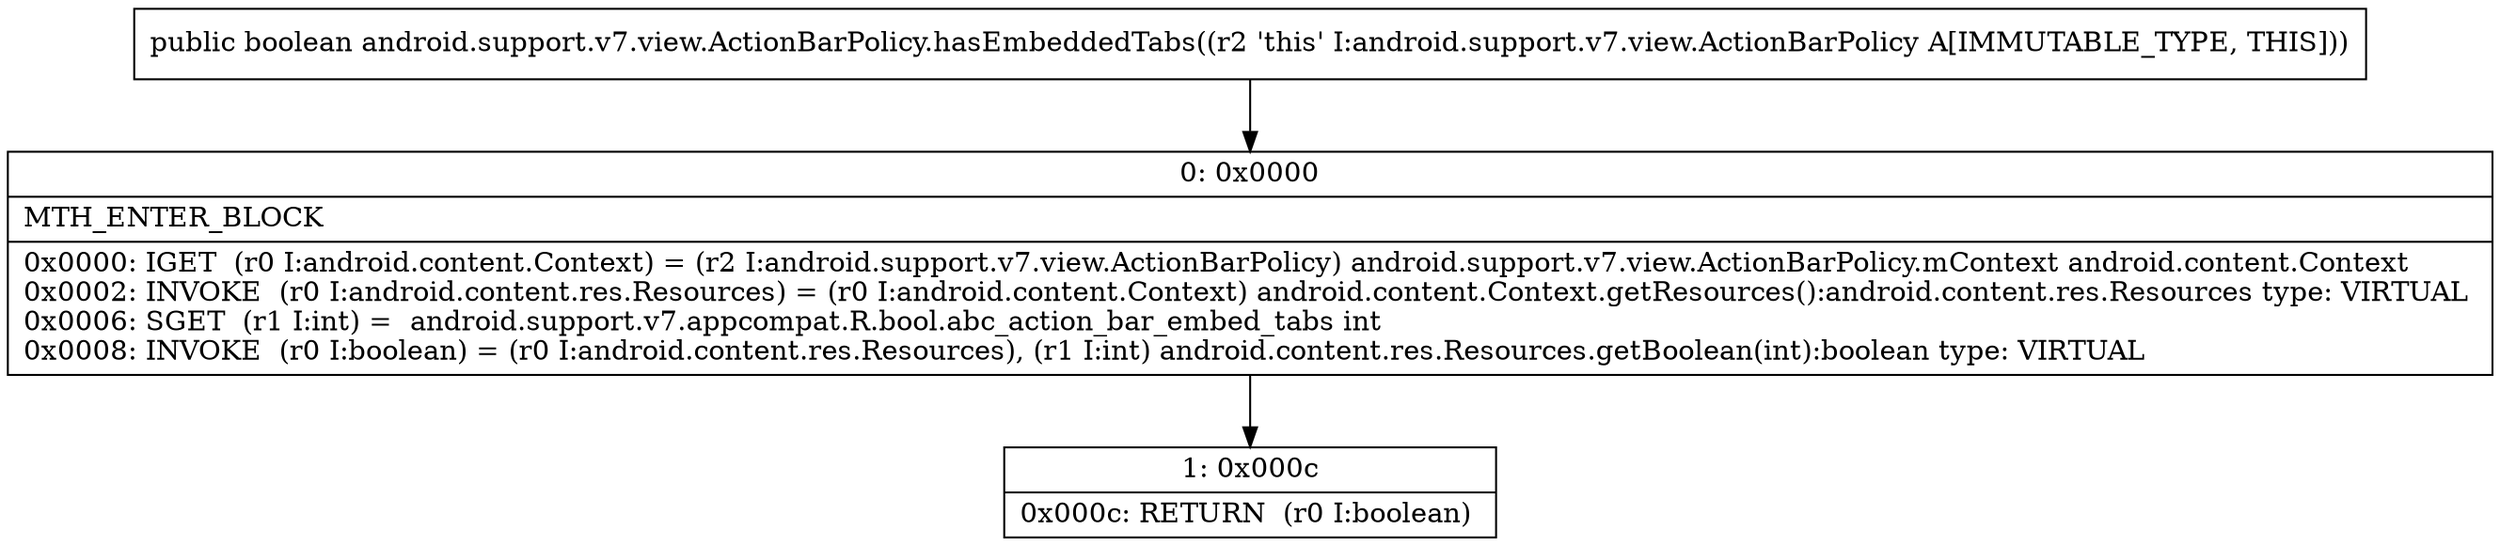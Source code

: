 digraph "CFG forandroid.support.v7.view.ActionBarPolicy.hasEmbeddedTabs()Z" {
Node_0 [shape=record,label="{0\:\ 0x0000|MTH_ENTER_BLOCK\l|0x0000: IGET  (r0 I:android.content.Context) = (r2 I:android.support.v7.view.ActionBarPolicy) android.support.v7.view.ActionBarPolicy.mContext android.content.Context \l0x0002: INVOKE  (r0 I:android.content.res.Resources) = (r0 I:android.content.Context) android.content.Context.getResources():android.content.res.Resources type: VIRTUAL \l0x0006: SGET  (r1 I:int) =  android.support.v7.appcompat.R.bool.abc_action_bar_embed_tabs int \l0x0008: INVOKE  (r0 I:boolean) = (r0 I:android.content.res.Resources), (r1 I:int) android.content.res.Resources.getBoolean(int):boolean type: VIRTUAL \l}"];
Node_1 [shape=record,label="{1\:\ 0x000c|0x000c: RETURN  (r0 I:boolean) \l}"];
MethodNode[shape=record,label="{public boolean android.support.v7.view.ActionBarPolicy.hasEmbeddedTabs((r2 'this' I:android.support.v7.view.ActionBarPolicy A[IMMUTABLE_TYPE, THIS])) }"];
MethodNode -> Node_0;
Node_0 -> Node_1;
}

